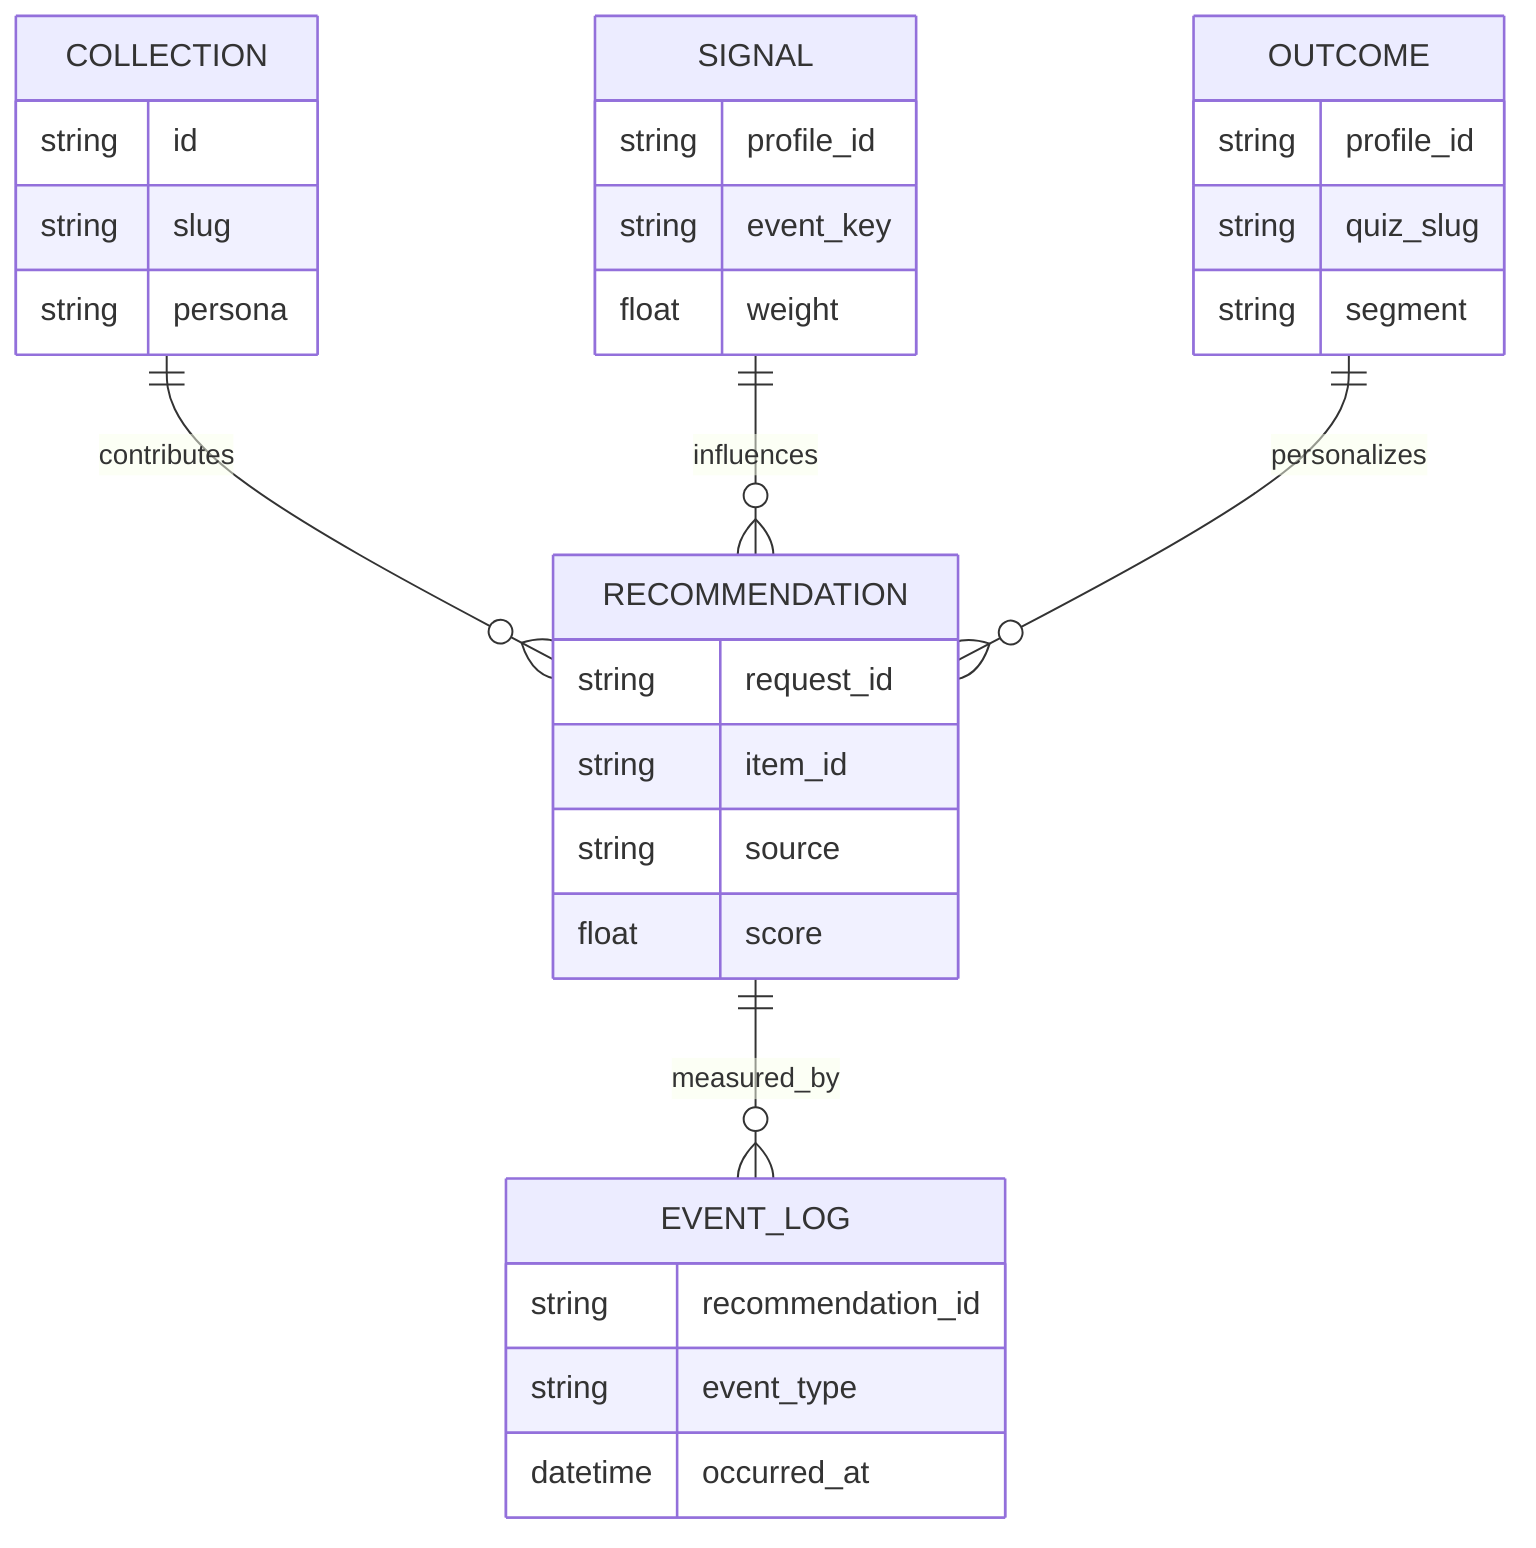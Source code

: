 erDiagram
    COLLECTION {
        string id
        string slug
        string persona
    }
    SIGNAL {
        string profile_id
        string event_key
        float weight
    }
    OUTCOME {
        string profile_id
        string quiz_slug
        string segment
    }
    RECOMMENDATION {
        string request_id
        string item_id
        string source
        float score
    }
    EVENT_LOG {
        string recommendation_id
        string event_type
        datetime occurred_at
    }
    COLLECTION ||--o{ RECOMMENDATION : contributes
    SIGNAL ||--o{ RECOMMENDATION : influences
    OUTCOME ||--o{ RECOMMENDATION : personalizes
    RECOMMENDATION ||--o{ EVENT_LOG : measured_by
